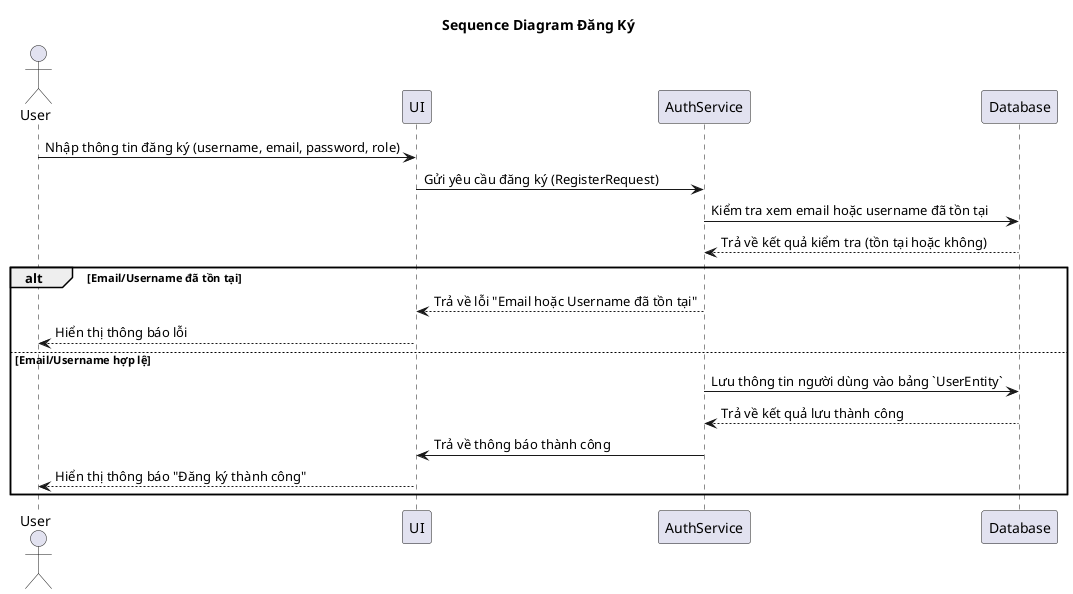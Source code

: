 @startuml
title Sequence Diagram Đăng Ký

actor User
participant UI
participant AuthService
participant Database

User -> UI: Nhập thông tin đăng ký (username, email, password, role)
UI -> AuthService: Gửi yêu cầu đăng ký (RegisterRequest)
AuthService -> Database: Kiểm tra xem email hoặc username đã tồn tại
Database --> AuthService: Trả về kết quả kiểm tra (tồn tại hoặc không)

alt Email/Username đã tồn tại
    AuthService --> UI: Trả về lỗi "Email hoặc Username đã tồn tại"
    UI --> User: Hiển thị thông báo lỗi
else Email/Username hợp lệ
    AuthService -> Database: Lưu thông tin người dùng vào bảng `UserEntity`
    Database --> AuthService: Trả về kết quả lưu thành công
    AuthService -> UI: Trả về thông báo thành công
    UI --> User: Hiển thị thông báo "Đăng ký thành công"
end

@enduml